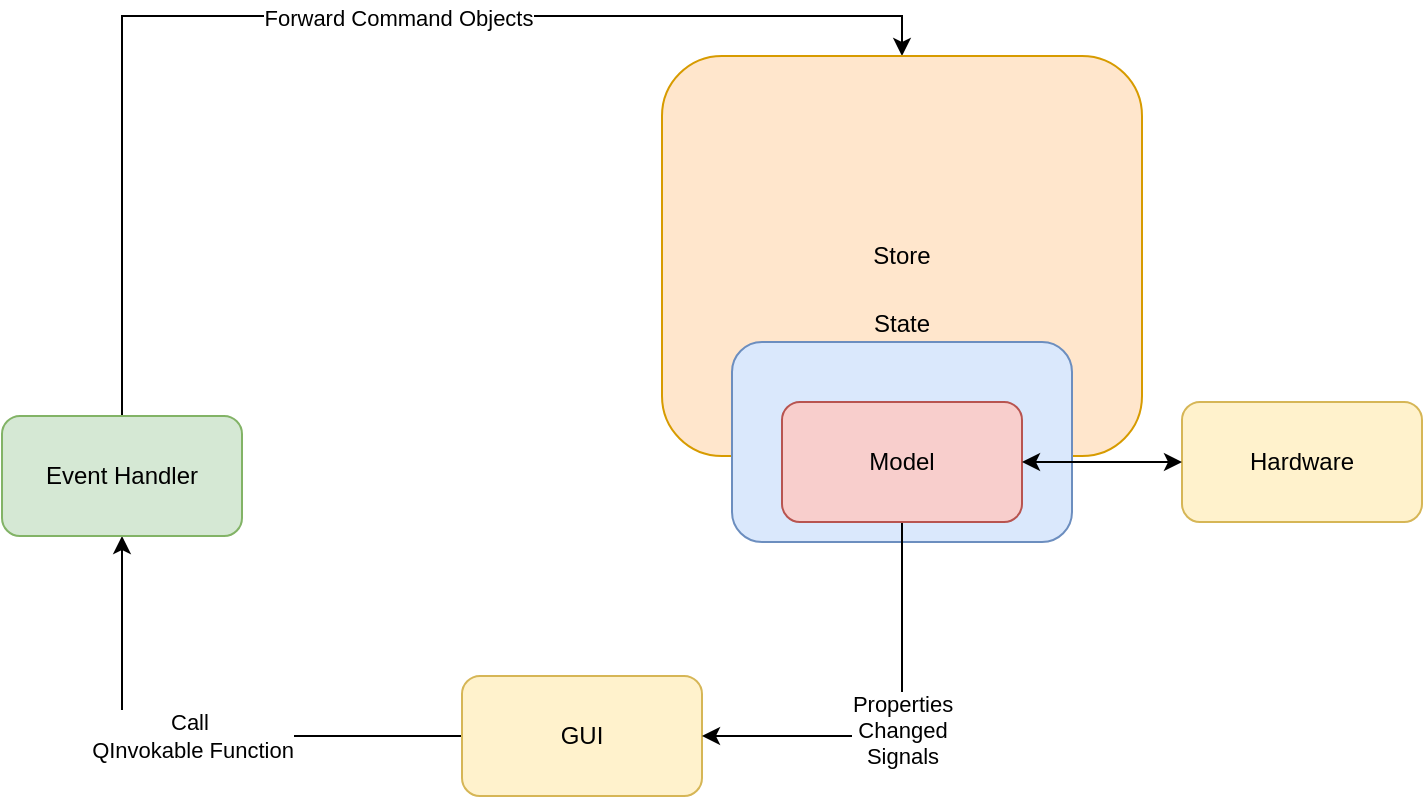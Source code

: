 <mxfile version="27.0.6">
  <diagram name="Page-1" id="4ubJQzWttPGJfMhkH8R_">
    <mxGraphModel dx="1218" dy="750" grid="1" gridSize="10" guides="1" tooltips="1" connect="1" arrows="1" fold="1" page="1" pageScale="1" pageWidth="850" pageHeight="1100" background="#ffffff" math="0" shadow="0">
      <root>
        <mxCell id="0" />
        <mxCell id="1" parent="0" />
        <mxCell id="v_gDfItxkTuYzbll6fDR-4" value="&lt;div&gt;Call&amp;nbsp;&lt;/div&gt;&lt;div&gt;QInvokable Function&lt;/div&gt;" style="edgeStyle=orthogonalEdgeStyle;rounded=0;orthogonalLoop=1;jettySize=auto;html=1;exitX=0;exitY=0.5;exitDx=0;exitDy=0;" edge="1" parent="1" source="v_gDfItxkTuYzbll6fDR-1" target="v_gDfItxkTuYzbll6fDR-3">
          <mxGeometry relative="1" as="geometry" />
        </mxCell>
        <mxCell id="v_gDfItxkTuYzbll6fDR-1" value="&lt;div&gt;GUI&lt;/div&gt;" style="rounded=1;whiteSpace=wrap;html=1;fillColor=#fff2cc;strokeColor=#d6b656;" vertex="1" parent="1">
          <mxGeometry x="360" y="450" width="120" height="60" as="geometry" />
        </mxCell>
        <mxCell id="v_gDfItxkTuYzbll6fDR-10" style="edgeStyle=orthogonalEdgeStyle;rounded=0;orthogonalLoop=1;jettySize=auto;html=1;exitX=0.5;exitY=0;exitDx=0;exitDy=0;entryX=0.5;entryY=0;entryDx=0;entryDy=0;" edge="1" parent="1" source="v_gDfItxkTuYzbll6fDR-3" target="v_gDfItxkTuYzbll6fDR-5">
          <mxGeometry relative="1" as="geometry" />
        </mxCell>
        <mxCell id="v_gDfItxkTuYzbll6fDR-11" value="Forward Command Objects" style="edgeLabel;html=1;align=center;verticalAlign=middle;resizable=0;points=[];" vertex="1" connectable="0" parent="v_gDfItxkTuYzbll6fDR-10">
          <mxGeometry x="0.106" y="-1" relative="1" as="geometry">
            <mxPoint as="offset" />
          </mxGeometry>
        </mxCell>
        <mxCell id="v_gDfItxkTuYzbll6fDR-3" value="Event Handler" style="rounded=1;whiteSpace=wrap;html=1;fillColor=#d5e8d4;strokeColor=#82b366;" vertex="1" parent="1">
          <mxGeometry x="130" y="320" width="120" height="60" as="geometry" />
        </mxCell>
        <mxCell id="v_gDfItxkTuYzbll6fDR-5" value="Store" style="rounded=1;whiteSpace=wrap;html=1;labelPosition=center;verticalLabelPosition=middle;align=center;verticalAlign=middle;fillColor=#ffe6cc;strokeColor=#d79b00;" vertex="1" parent="1">
          <mxGeometry x="460" y="140" width="240" height="200" as="geometry" />
        </mxCell>
        <mxCell id="v_gDfItxkTuYzbll6fDR-7" value="State" style="rounded=1;whiteSpace=wrap;html=1;labelPosition=center;verticalLabelPosition=top;align=center;verticalAlign=bottom;fillColor=#dae8fc;strokeColor=#6c8ebf;" vertex="1" parent="1">
          <mxGeometry x="495" y="283" width="170" height="100" as="geometry" />
        </mxCell>
        <mxCell id="v_gDfItxkTuYzbll6fDR-12" value="Hardware" style="rounded=1;whiteSpace=wrap;html=1;fillColor=#fff2cc;strokeColor=#d6b656;" vertex="1" parent="1">
          <mxGeometry x="720" y="313" width="120" height="60" as="geometry" />
        </mxCell>
        <mxCell id="v_gDfItxkTuYzbll6fDR-14" value="Properties&lt;br&gt;&lt;div&gt;Changed&lt;/div&gt;&lt;div&gt;Signals&lt;br&gt;&lt;/div&gt;" style="edgeStyle=orthogonalEdgeStyle;rounded=0;orthogonalLoop=1;jettySize=auto;html=1;exitX=0.5;exitY=1;exitDx=0;exitDy=0;entryX=1;entryY=0.5;entryDx=0;entryDy=0;" edge="1" parent="1" source="v_gDfItxkTuYzbll6fDR-13" target="v_gDfItxkTuYzbll6fDR-1">
          <mxGeometry x="0.005" relative="1" as="geometry">
            <mxPoint as="offset" />
          </mxGeometry>
        </mxCell>
        <mxCell id="v_gDfItxkTuYzbll6fDR-13" value="Model" style="rounded=1;whiteSpace=wrap;html=1;fillColor=#f8cecc;strokeColor=#b85450;" vertex="1" parent="1">
          <mxGeometry x="520" y="313" width="120" height="60" as="geometry" />
        </mxCell>
        <mxCell id="v_gDfItxkTuYzbll6fDR-16" value="" style="endArrow=classic;startArrow=classic;html=1;rounded=0;entryX=0;entryY=0.5;entryDx=0;entryDy=0;exitX=1;exitY=0.5;exitDx=0;exitDy=0;" edge="1" parent="1" source="v_gDfItxkTuYzbll6fDR-13" target="v_gDfItxkTuYzbll6fDR-12">
          <mxGeometry width="50" height="50" relative="1" as="geometry">
            <mxPoint x="665" y="458" as="sourcePoint" />
            <mxPoint x="715" y="408" as="targetPoint" />
          </mxGeometry>
        </mxCell>
      </root>
    </mxGraphModel>
  </diagram>
</mxfile>
